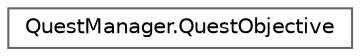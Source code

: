 digraph "Graphical Class Hierarchy"
{
 // INTERACTIVE_SVG=YES
 // LATEX_PDF_SIZE
  bgcolor="transparent";
  edge [fontname=Helvetica,fontsize=10,labelfontname=Helvetica,labelfontsize=10];
  node [fontname=Helvetica,fontsize=10,shape=box,height=0.2,width=0.4];
  rankdir="LR";
  Node0 [id="Node000000",label="QuestManager.QuestObjective",height=0.2,width=0.4,color="grey40", fillcolor="white", style="filled",URL="$class_quest_manager_1_1_quest_objective.html",tooltip=" "];
}

